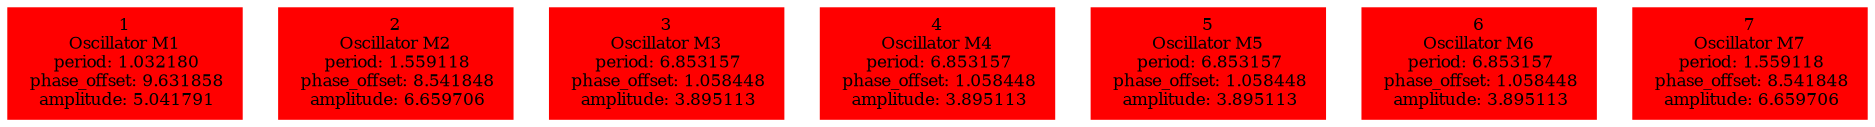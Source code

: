  digraph g{ forcelabels=true;
1 [label=<1<BR />Oscillator M1<BR /> period: 1.032180<BR /> phase_offset: 9.631858<BR /> amplitude: 5.041791>, shape=box,color=red,style=filled,fontsize=8];2 [label=<2<BR />Oscillator M2<BR /> period: 1.559118<BR /> phase_offset: 8.541848<BR /> amplitude: 6.659706>, shape=box,color=red,style=filled,fontsize=8];3 [label=<3<BR />Oscillator M3<BR /> period: 6.853157<BR /> phase_offset: 1.058448<BR /> amplitude: 3.895113>, shape=box,color=red,style=filled,fontsize=8];4 [label=<4<BR />Oscillator M4<BR /> period: 6.853157<BR /> phase_offset: 1.058448<BR /> amplitude: 3.895113>, shape=box,color=red,style=filled,fontsize=8];5 [label=<5<BR />Oscillator M5<BR /> period: 6.853157<BR /> phase_offset: 1.058448<BR /> amplitude: 3.895113>, shape=box,color=red,style=filled,fontsize=8];6 [label=<6<BR />Oscillator M6<BR /> period: 6.853157<BR /> phase_offset: 1.058448<BR /> amplitude: 3.895113>, shape=box,color=red,style=filled,fontsize=8];7 [label=<7<BR />Oscillator M7<BR /> period: 1.559118<BR /> phase_offset: 8.541848<BR /> amplitude: 6.659706>, shape=box,color=red,style=filled,fontsize=8]; }
